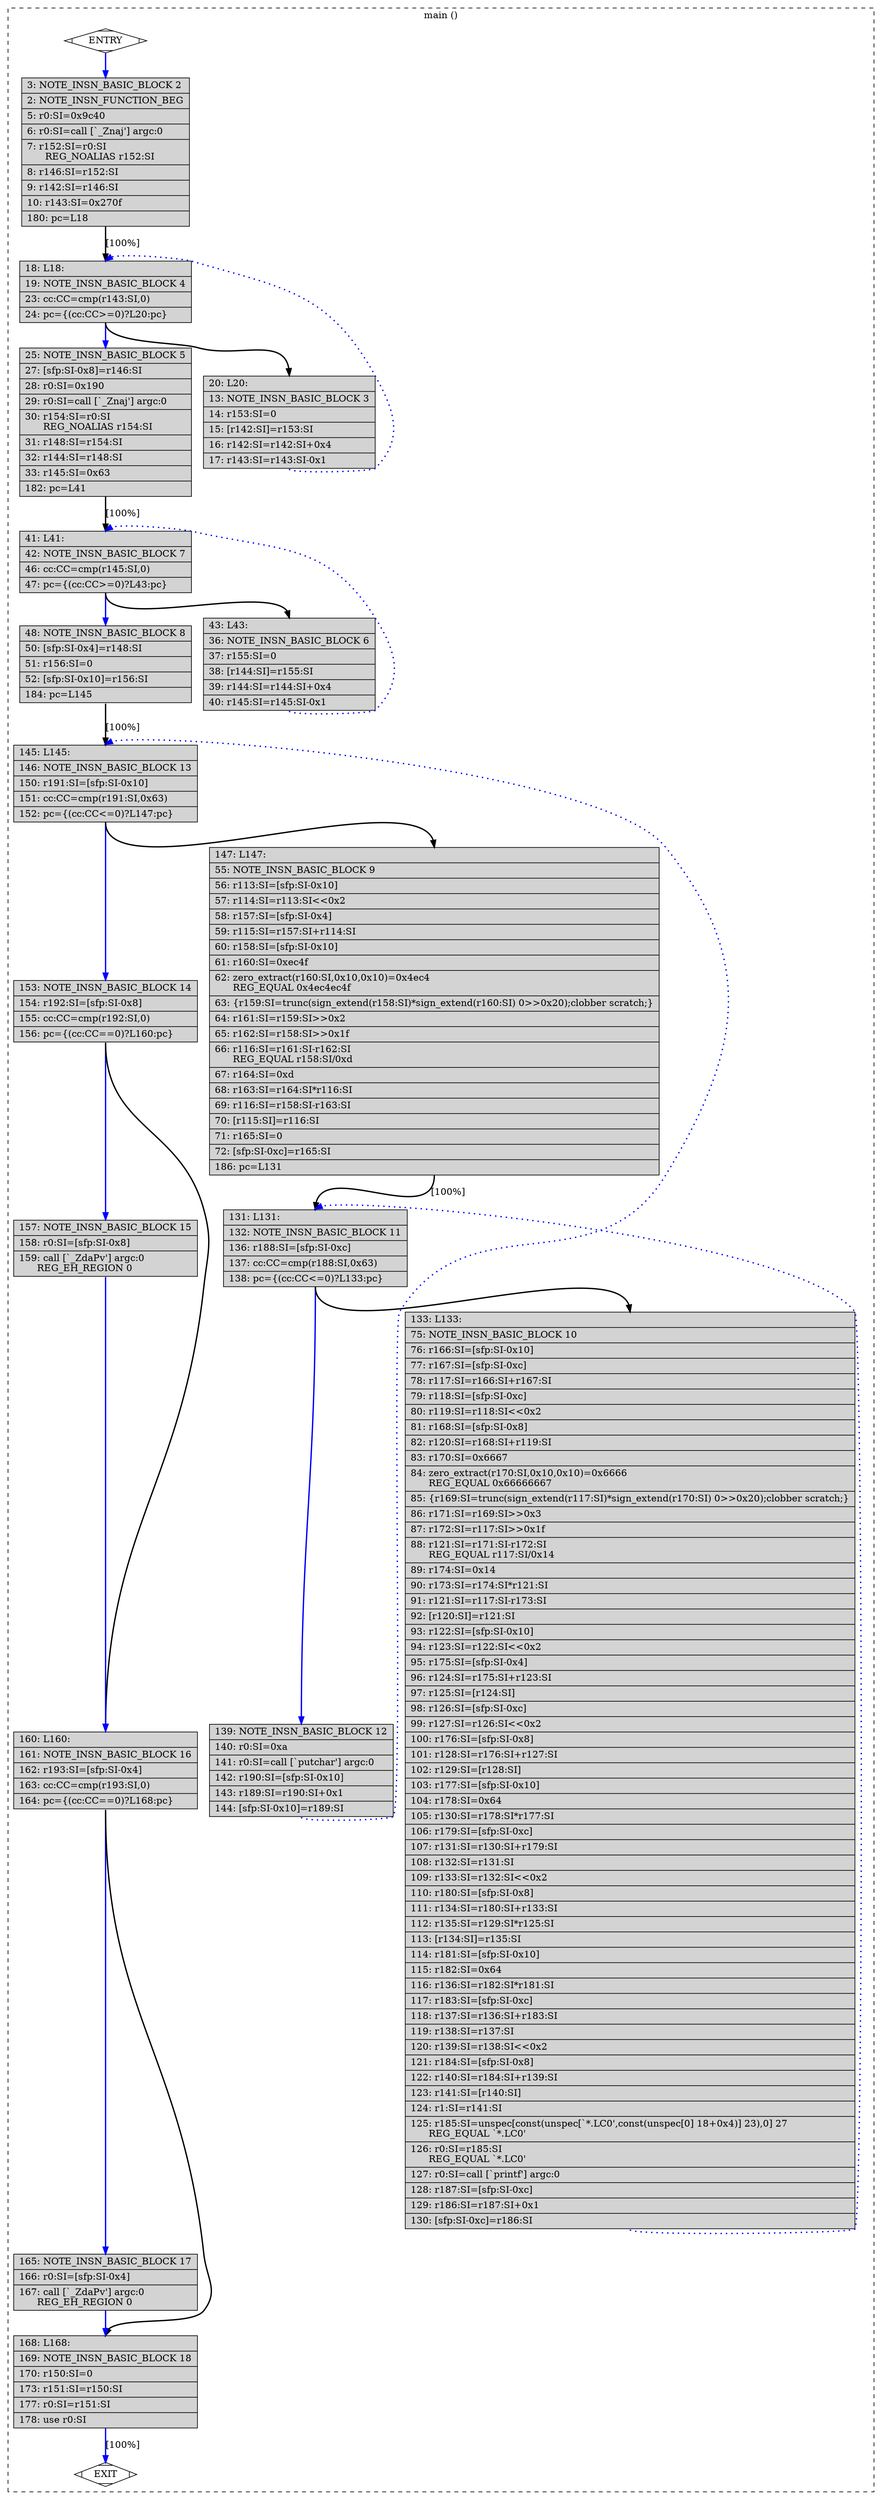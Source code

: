digraph "a-matmul-v2.cpp.280r.outof_cfglayout" {
overlap=false;
subgraph "cluster_main" {
	style="dashed";
	color="black";
	label="main ()";
	fn_0_basic_block_0 [shape=Mdiamond,style=filled,fillcolor=white,label="ENTRY"];

	fn_0_basic_block_2 [shape=record,style=filled,fillcolor=lightgrey,label="{\ \ \ \ 3:\ NOTE_INSN_BASIC_BLOCK\ 2\l\
|\ \ \ \ 2:\ NOTE_INSN_FUNCTION_BEG\l\
|\ \ \ \ 5:\ r0:SI=0x9c40\l\
|\ \ \ \ 6:\ r0:SI=call\ [`_Znaj']\ argc:0\l\
|\ \ \ \ 7:\ r152:SI=r0:SI\l\
\ \ \ \ \ \ REG_NOALIAS\ r152:SI\l\
|\ \ \ \ 8:\ r146:SI=r152:SI\l\
|\ \ \ \ 9:\ r142:SI=r146:SI\l\
|\ \ \ 10:\ r143:SI=0x270f\l\
|\ \ 180:\ pc=L18\l\
}"];

	fn_0_basic_block_4 [shape=record,style=filled,fillcolor=lightgrey,label="{\ \ \ 18:\ L18:\l\
|\ \ \ 19:\ NOTE_INSN_BASIC_BLOCK\ 4\l\
|\ \ \ 23:\ cc:CC=cmp(r143:SI,0)\l\
|\ \ \ 24:\ pc=\{(cc:CC\>=0)?L20:pc\}\l\
}"];

	fn_0_basic_block_5 [shape=record,style=filled,fillcolor=lightgrey,label="{\ \ \ 25:\ NOTE_INSN_BASIC_BLOCK\ 5\l\
|\ \ \ 27:\ [sfp:SI-0x8]=r146:SI\l\
|\ \ \ 28:\ r0:SI=0x190\l\
|\ \ \ 29:\ r0:SI=call\ [`_Znaj']\ argc:0\l\
|\ \ \ 30:\ r154:SI=r0:SI\l\
\ \ \ \ \ \ REG_NOALIAS\ r154:SI\l\
|\ \ \ 31:\ r148:SI=r154:SI\l\
|\ \ \ 32:\ r144:SI=r148:SI\l\
|\ \ \ 33:\ r145:SI=0x63\l\
|\ \ 182:\ pc=L41\l\
}"];

	fn_0_basic_block_7 [shape=record,style=filled,fillcolor=lightgrey,label="{\ \ \ 41:\ L41:\l\
|\ \ \ 42:\ NOTE_INSN_BASIC_BLOCK\ 7\l\
|\ \ \ 46:\ cc:CC=cmp(r145:SI,0)\l\
|\ \ \ 47:\ pc=\{(cc:CC\>=0)?L43:pc\}\l\
}"];

	fn_0_basic_block_8 [shape=record,style=filled,fillcolor=lightgrey,label="{\ \ \ 48:\ NOTE_INSN_BASIC_BLOCK\ 8\l\
|\ \ \ 50:\ [sfp:SI-0x4]=r148:SI\l\
|\ \ \ 51:\ r156:SI=0\l\
|\ \ \ 52:\ [sfp:SI-0x10]=r156:SI\l\
|\ \ 184:\ pc=L145\l\
}"];

	fn_0_basic_block_13 [shape=record,style=filled,fillcolor=lightgrey,label="{\ \ 145:\ L145:\l\
|\ \ 146:\ NOTE_INSN_BASIC_BLOCK\ 13\l\
|\ \ 150:\ r191:SI=[sfp:SI-0x10]\l\
|\ \ 151:\ cc:CC=cmp(r191:SI,0x63)\l\
|\ \ 152:\ pc=\{(cc:CC\<=0)?L147:pc\}\l\
}"];

	fn_0_basic_block_14 [shape=record,style=filled,fillcolor=lightgrey,label="{\ \ 153:\ NOTE_INSN_BASIC_BLOCK\ 14\l\
|\ \ 154:\ r192:SI=[sfp:SI-0x8]\l\
|\ \ 155:\ cc:CC=cmp(r192:SI,0)\l\
|\ \ 156:\ pc=\{(cc:CC==0)?L160:pc\}\l\
}"];

	fn_0_basic_block_15 [shape=record,style=filled,fillcolor=lightgrey,label="{\ \ 157:\ NOTE_INSN_BASIC_BLOCK\ 15\l\
|\ \ 158:\ r0:SI=[sfp:SI-0x8]\l\
|\ \ 159:\ call\ [`_ZdaPv']\ argc:0\l\
\ \ \ \ \ \ REG_EH_REGION\ 0\l\
}"];

	fn_0_basic_block_16 [shape=record,style=filled,fillcolor=lightgrey,label="{\ \ 160:\ L160:\l\
|\ \ 161:\ NOTE_INSN_BASIC_BLOCK\ 16\l\
|\ \ 162:\ r193:SI=[sfp:SI-0x4]\l\
|\ \ 163:\ cc:CC=cmp(r193:SI,0)\l\
|\ \ 164:\ pc=\{(cc:CC==0)?L168:pc\}\l\
}"];

	fn_0_basic_block_17 [shape=record,style=filled,fillcolor=lightgrey,label="{\ \ 165:\ NOTE_INSN_BASIC_BLOCK\ 17\l\
|\ \ 166:\ r0:SI=[sfp:SI-0x4]\l\
|\ \ 167:\ call\ [`_ZdaPv']\ argc:0\l\
\ \ \ \ \ \ REG_EH_REGION\ 0\l\
}"];

	fn_0_basic_block_18 [shape=record,style=filled,fillcolor=lightgrey,label="{\ \ 168:\ L168:\l\
|\ \ 169:\ NOTE_INSN_BASIC_BLOCK\ 18\l\
|\ \ 170:\ r150:SI=0\l\
|\ \ 173:\ r151:SI=r150:SI\l\
|\ \ 177:\ r0:SI=r151:SI\l\
|\ \ 178:\ use\ r0:SI\l\
}"];

	fn_0_basic_block_9 [shape=record,style=filled,fillcolor=lightgrey,label="{\ \ 147:\ L147:\l\
|\ \ \ 55:\ NOTE_INSN_BASIC_BLOCK\ 9\l\
|\ \ \ 56:\ r113:SI=[sfp:SI-0x10]\l\
|\ \ \ 57:\ r114:SI=r113:SI\<\<0x2\l\
|\ \ \ 58:\ r157:SI=[sfp:SI-0x4]\l\
|\ \ \ 59:\ r115:SI=r157:SI+r114:SI\l\
|\ \ \ 60:\ r158:SI=[sfp:SI-0x10]\l\
|\ \ \ 61:\ r160:SI=0xec4f\l\
|\ \ \ 62:\ zero_extract(r160:SI,0x10,0x10)=0x4ec4\l\
\ \ \ \ \ \ REG_EQUAL\ 0x4ec4ec4f\l\
|\ \ \ 63:\ \{r159:SI=trunc(sign_extend(r158:SI)*sign_extend(r160:SI)\ 0\>\>0x20);clobber\ scratch;\}\l\
|\ \ \ 64:\ r161:SI=r159:SI\>\>0x2\l\
|\ \ \ 65:\ r162:SI=r158:SI\>\>0x1f\l\
|\ \ \ 66:\ r116:SI=r161:SI-r162:SI\l\
\ \ \ \ \ \ REG_EQUAL\ r158:SI/0xd\l\
|\ \ \ 67:\ r164:SI=0xd\l\
|\ \ \ 68:\ r163:SI=r164:SI*r116:SI\l\
|\ \ \ 69:\ r116:SI=r158:SI-r163:SI\l\
|\ \ \ 70:\ [r115:SI]=r116:SI\l\
|\ \ \ 71:\ r165:SI=0\l\
|\ \ \ 72:\ [sfp:SI-0xc]=r165:SI\l\
|\ \ 186:\ pc=L131\l\
}"];

	fn_0_basic_block_11 [shape=record,style=filled,fillcolor=lightgrey,label="{\ \ 131:\ L131:\l\
|\ \ 132:\ NOTE_INSN_BASIC_BLOCK\ 11\l\
|\ \ 136:\ r188:SI=[sfp:SI-0xc]\l\
|\ \ 137:\ cc:CC=cmp(r188:SI,0x63)\l\
|\ \ 138:\ pc=\{(cc:CC\<=0)?L133:pc\}\l\
}"];

	fn_0_basic_block_12 [shape=record,style=filled,fillcolor=lightgrey,label="{\ \ 139:\ NOTE_INSN_BASIC_BLOCK\ 12\l\
|\ \ 140:\ r0:SI=0xa\l\
|\ \ 141:\ r0:SI=call\ [`putchar']\ argc:0\l\
|\ \ 142:\ r190:SI=[sfp:SI-0x10]\l\
|\ \ 143:\ r189:SI=r190:SI+0x1\l\
|\ \ 144:\ [sfp:SI-0x10]=r189:SI\l\
}"];

	fn_0_basic_block_10 [shape=record,style=filled,fillcolor=lightgrey,label="{\ \ 133:\ L133:\l\
|\ \ \ 75:\ NOTE_INSN_BASIC_BLOCK\ 10\l\
|\ \ \ 76:\ r166:SI=[sfp:SI-0x10]\l\
|\ \ \ 77:\ r167:SI=[sfp:SI-0xc]\l\
|\ \ \ 78:\ r117:SI=r166:SI+r167:SI\l\
|\ \ \ 79:\ r118:SI=[sfp:SI-0xc]\l\
|\ \ \ 80:\ r119:SI=r118:SI\<\<0x2\l\
|\ \ \ 81:\ r168:SI=[sfp:SI-0x8]\l\
|\ \ \ 82:\ r120:SI=r168:SI+r119:SI\l\
|\ \ \ 83:\ r170:SI=0x6667\l\
|\ \ \ 84:\ zero_extract(r170:SI,0x10,0x10)=0x6666\l\
\ \ \ \ \ \ REG_EQUAL\ 0x66666667\l\
|\ \ \ 85:\ \{r169:SI=trunc(sign_extend(r117:SI)*sign_extend(r170:SI)\ 0\>\>0x20);clobber\ scratch;\}\l\
|\ \ \ 86:\ r171:SI=r169:SI\>\>0x3\l\
|\ \ \ 87:\ r172:SI=r117:SI\>\>0x1f\l\
|\ \ \ 88:\ r121:SI=r171:SI-r172:SI\l\
\ \ \ \ \ \ REG_EQUAL\ r117:SI/0x14\l\
|\ \ \ 89:\ r174:SI=0x14\l\
|\ \ \ 90:\ r173:SI=r174:SI*r121:SI\l\
|\ \ \ 91:\ r121:SI=r117:SI-r173:SI\l\
|\ \ \ 92:\ [r120:SI]=r121:SI\l\
|\ \ \ 93:\ r122:SI=[sfp:SI-0x10]\l\
|\ \ \ 94:\ r123:SI=r122:SI\<\<0x2\l\
|\ \ \ 95:\ r175:SI=[sfp:SI-0x4]\l\
|\ \ \ 96:\ r124:SI=r175:SI+r123:SI\l\
|\ \ \ 97:\ r125:SI=[r124:SI]\l\
|\ \ \ 98:\ r126:SI=[sfp:SI-0xc]\l\
|\ \ \ 99:\ r127:SI=r126:SI\<\<0x2\l\
|\ \ 100:\ r176:SI=[sfp:SI-0x8]\l\
|\ \ 101:\ r128:SI=r176:SI+r127:SI\l\
|\ \ 102:\ r129:SI=[r128:SI]\l\
|\ \ 103:\ r177:SI=[sfp:SI-0x10]\l\
|\ \ 104:\ r178:SI=0x64\l\
|\ \ 105:\ r130:SI=r178:SI*r177:SI\l\
|\ \ 106:\ r179:SI=[sfp:SI-0xc]\l\
|\ \ 107:\ r131:SI=r130:SI+r179:SI\l\
|\ \ 108:\ r132:SI=r131:SI\l\
|\ \ 109:\ r133:SI=r132:SI\<\<0x2\l\
|\ \ 110:\ r180:SI=[sfp:SI-0x8]\l\
|\ \ 111:\ r134:SI=r180:SI+r133:SI\l\
|\ \ 112:\ r135:SI=r129:SI*r125:SI\l\
|\ \ 113:\ [r134:SI]=r135:SI\l\
|\ \ 114:\ r181:SI=[sfp:SI-0x10]\l\
|\ \ 115:\ r182:SI=0x64\l\
|\ \ 116:\ r136:SI=r182:SI*r181:SI\l\
|\ \ 117:\ r183:SI=[sfp:SI-0xc]\l\
|\ \ 118:\ r137:SI=r136:SI+r183:SI\l\
|\ \ 119:\ r138:SI=r137:SI\l\
|\ \ 120:\ r139:SI=r138:SI\<\<0x2\l\
|\ \ 121:\ r184:SI=[sfp:SI-0x8]\l\
|\ \ 122:\ r140:SI=r184:SI+r139:SI\l\
|\ \ 123:\ r141:SI=[r140:SI]\l\
|\ \ 124:\ r1:SI=r141:SI\l\
|\ \ 125:\ r185:SI=unspec[const(unspec[`*.LC0',const(unspec[0]\ 18+0x4)]\ 23),0]\ 27\l\
\ \ \ \ \ \ REG_EQUAL\ `*.LC0'\l\
|\ \ 126:\ r0:SI=r185:SI\l\
\ \ \ \ \ \ REG_EQUAL\ `*.LC0'\l\
|\ \ 127:\ r0:SI=call\ [`printf']\ argc:0\l\
|\ \ 128:\ r187:SI=[sfp:SI-0xc]\l\
|\ \ 129:\ r186:SI=r187:SI+0x1\l\
|\ \ 130:\ [sfp:SI-0xc]=r186:SI\l\
}"];

	fn_0_basic_block_6 [shape=record,style=filled,fillcolor=lightgrey,label="{\ \ \ 43:\ L43:\l\
|\ \ \ 36:\ NOTE_INSN_BASIC_BLOCK\ 6\l\
|\ \ \ 37:\ r155:SI=0\l\
|\ \ \ 38:\ [r144:SI]=r155:SI\l\
|\ \ \ 39:\ r144:SI=r144:SI+0x4\l\
|\ \ \ 40:\ r145:SI=r145:SI-0x1\l\
}"];

	fn_0_basic_block_3 [shape=record,style=filled,fillcolor=lightgrey,label="{\ \ \ 20:\ L20:\l\
|\ \ \ 13:\ NOTE_INSN_BASIC_BLOCK\ 3\l\
|\ \ \ 14:\ r153:SI=0\l\
|\ \ \ 15:\ [r142:SI]=r153:SI\l\
|\ \ \ 16:\ r142:SI=r142:SI+0x4\l\
|\ \ \ 17:\ r143:SI=r143:SI-0x1\l\
}"];

	fn_0_basic_block_1 [shape=Mdiamond,style=filled,fillcolor=white,label="EXIT"];

	fn_0_basic_block_0:s -> fn_0_basic_block_2:n [style="solid,bold",color=blue,weight=100,constraint=true];
	fn_0_basic_block_2:s -> fn_0_basic_block_4:n [style="solid,bold",color=black,weight=10,constraint=true,label="[100%]"];
	fn_0_basic_block_3:s -> fn_0_basic_block_4:n [style="dotted,bold",color=blue,weight=10,constraint=false];
	fn_0_basic_block_4:s -> fn_0_basic_block_3:n [style="solid,bold",color=black,weight=10,constraint=true];
	fn_0_basic_block_4:s -> fn_0_basic_block_5:n [style="solid,bold",color=blue,weight=100,constraint=true];
	fn_0_basic_block_5:s -> fn_0_basic_block_7:n [style="solid,bold",color=black,weight=10,constraint=true,label="[100%]"];
	fn_0_basic_block_6:s -> fn_0_basic_block_7:n [style="dotted,bold",color=blue,weight=10,constraint=false];
	fn_0_basic_block_7:s -> fn_0_basic_block_6:n [style="solid,bold",color=black,weight=10,constraint=true];
	fn_0_basic_block_7:s -> fn_0_basic_block_8:n [style="solid,bold",color=blue,weight=100,constraint=true];
	fn_0_basic_block_8:s -> fn_0_basic_block_13:n [style="solid,bold",color=black,weight=10,constraint=true,label="[100%]"];
	fn_0_basic_block_9:s -> fn_0_basic_block_11:n [style="solid,bold",color=black,weight=10,constraint=true,label="[100%]"];
	fn_0_basic_block_10:s -> fn_0_basic_block_11:n [style="dotted,bold",color=blue,weight=10,constraint=false];
	fn_0_basic_block_11:s -> fn_0_basic_block_10:n [style="solid,bold",color=black,weight=10,constraint=true];
	fn_0_basic_block_11:s -> fn_0_basic_block_12:n [style="solid,bold",color=blue,weight=100,constraint=true];
	fn_0_basic_block_12:s -> fn_0_basic_block_13:n [style="dotted,bold",color=blue,weight=10,constraint=false];
	fn_0_basic_block_13:s -> fn_0_basic_block_9:n [style="solid,bold",color=black,weight=10,constraint=true];
	fn_0_basic_block_13:s -> fn_0_basic_block_14:n [style="solid,bold",color=blue,weight=100,constraint=true];
	fn_0_basic_block_14:s -> fn_0_basic_block_15:n [style="solid,bold",color=blue,weight=100,constraint=true];
	fn_0_basic_block_14:s -> fn_0_basic_block_16:n [style="solid,bold",color=black,weight=10,constraint=true];
	fn_0_basic_block_15:s -> fn_0_basic_block_16:n [style="solid,bold",color=blue,weight=100,constraint=true];
	fn_0_basic_block_16:s -> fn_0_basic_block_17:n [style="solid,bold",color=blue,weight=100,constraint=true];
	fn_0_basic_block_16:s -> fn_0_basic_block_18:n [style="solid,bold",color=black,weight=10,constraint=true];
	fn_0_basic_block_17:s -> fn_0_basic_block_18:n [style="solid,bold",color=blue,weight=100,constraint=true];
	fn_0_basic_block_18:s -> fn_0_basic_block_1:n [style="solid,bold",color=blue,weight=100,constraint=true,label="[100%]"];
	fn_0_basic_block_0:s -> fn_0_basic_block_1:n [style="invis",constraint=true];
}
}
